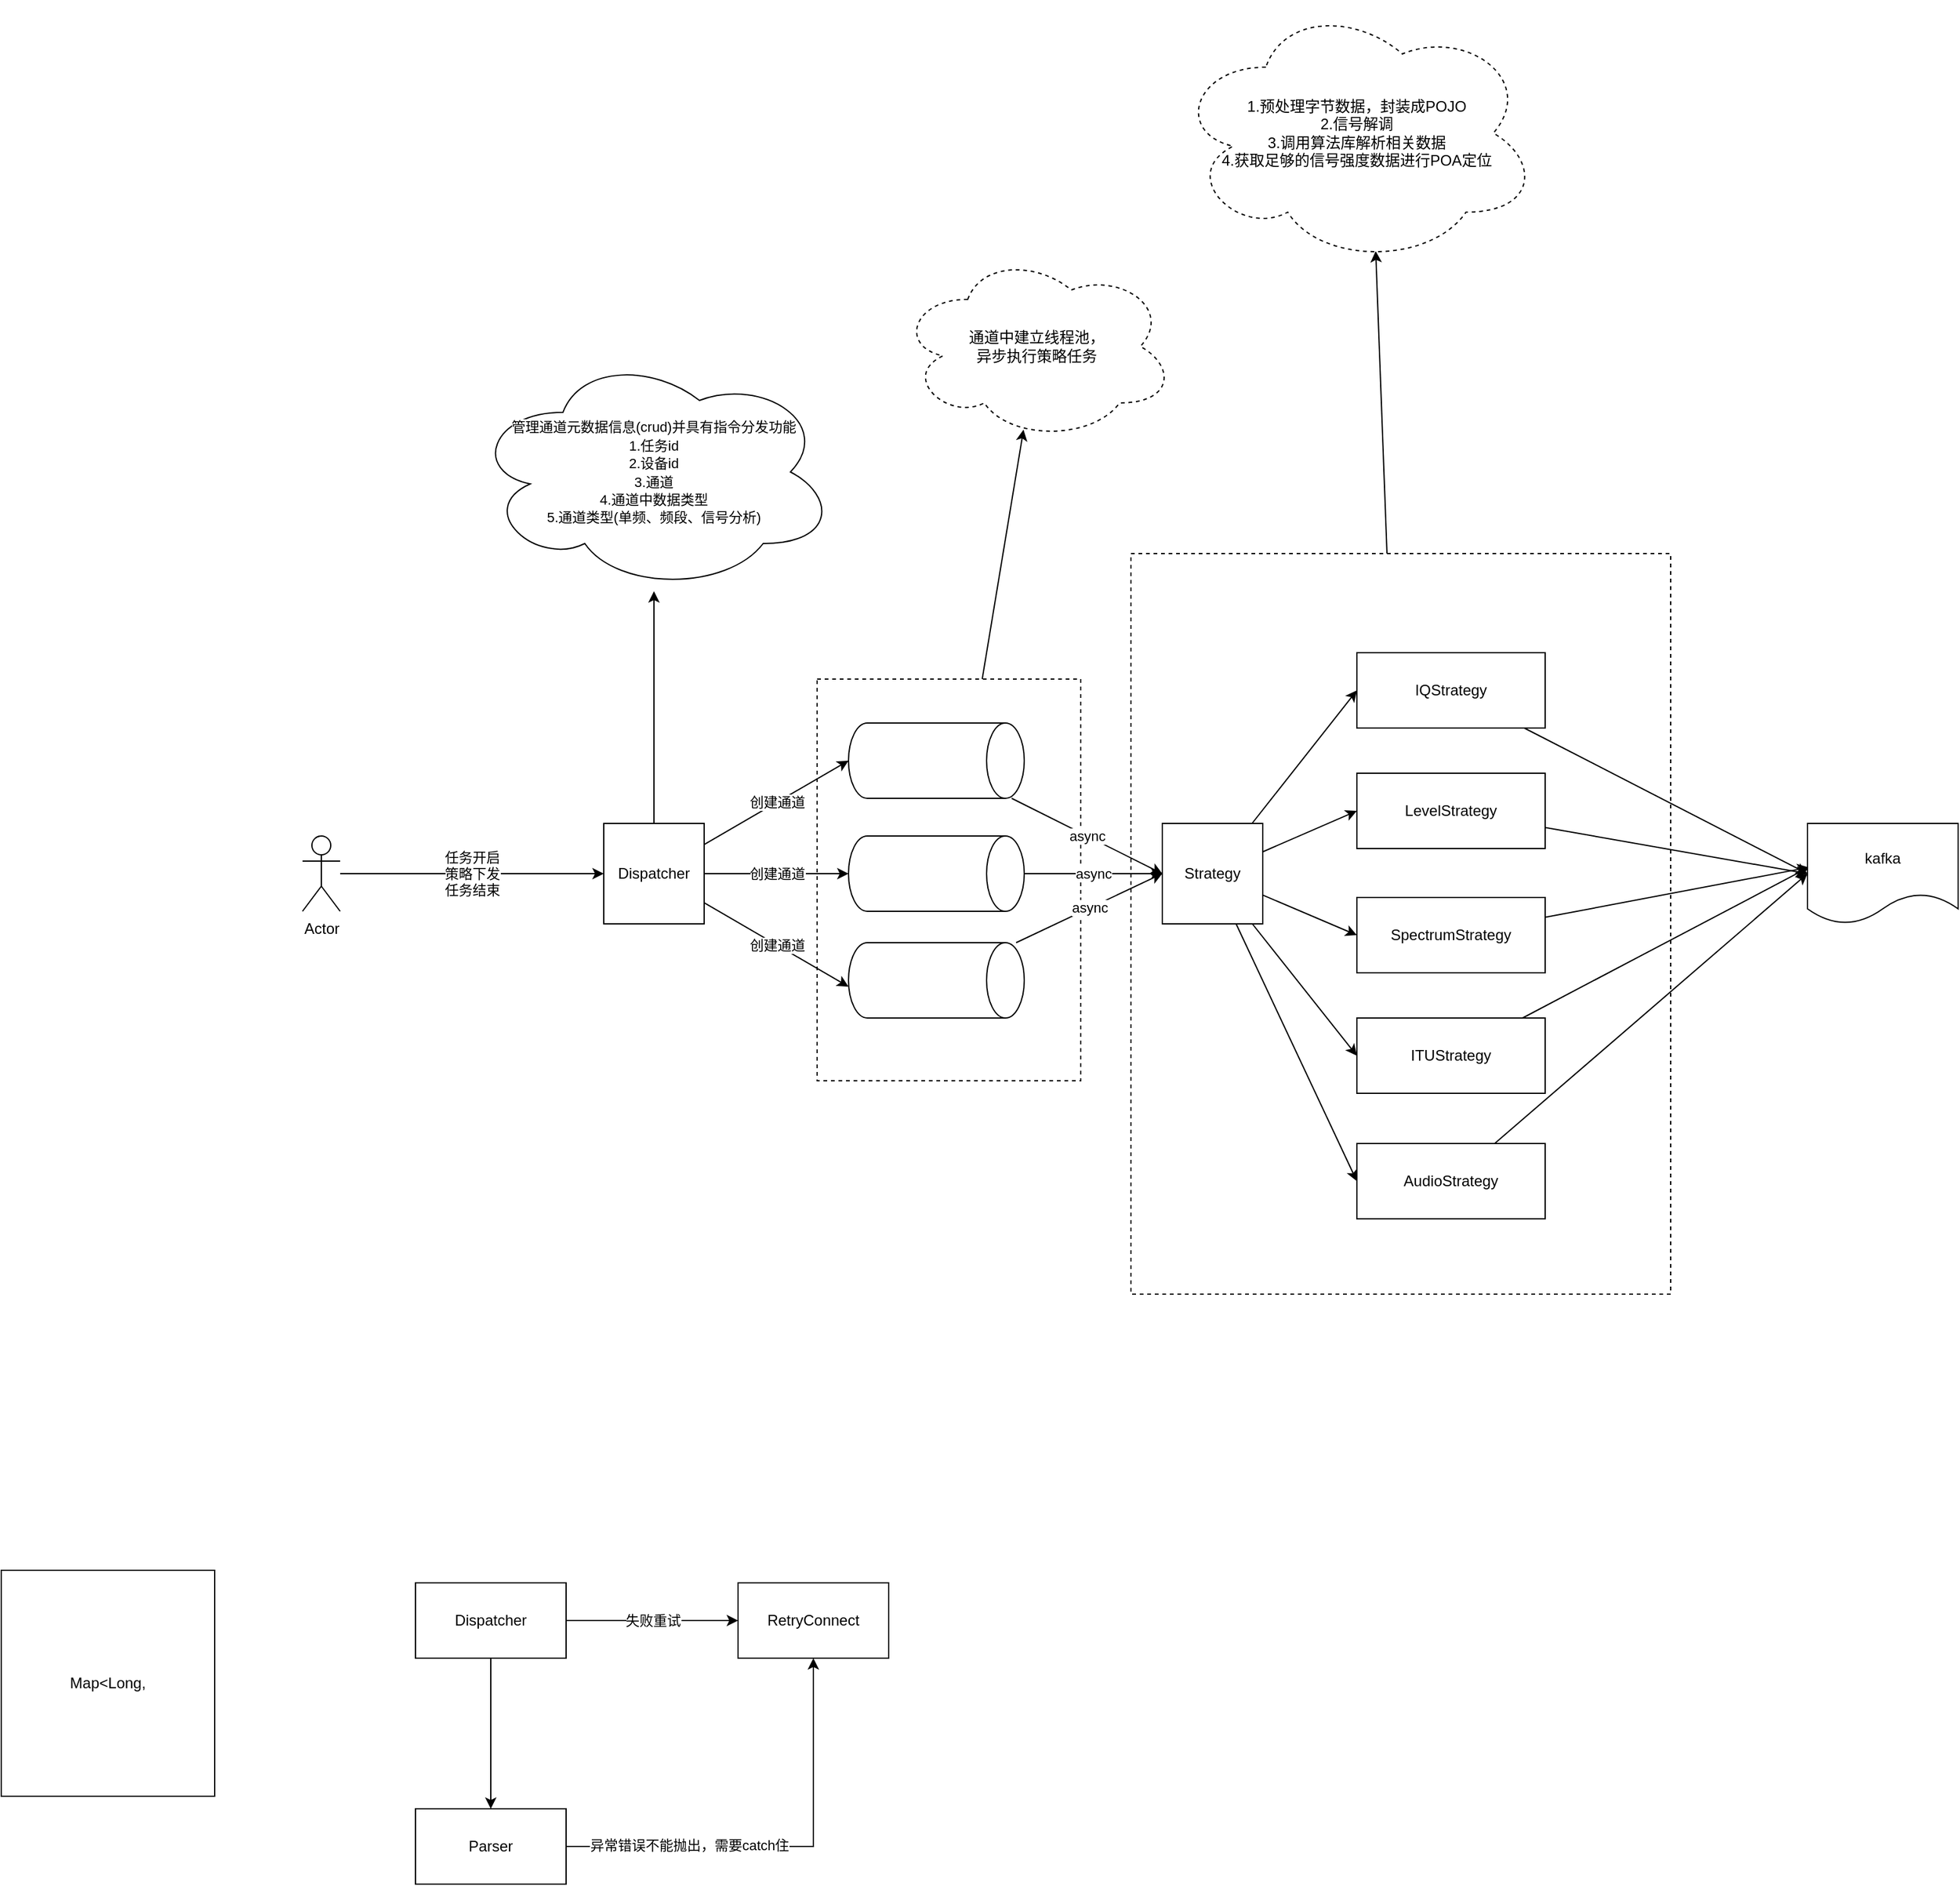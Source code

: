 <mxfile version="16.2.6" type="github">
  <diagram id="RUQsFnbUJq-Mqz2fyxsd" name="Page-1">
    <mxGraphModel dx="1944" dy="1780" grid="1" gridSize="10" guides="1" tooltips="1" connect="1" arrows="1" fold="1" page="1" pageScale="1" pageWidth="827" pageHeight="1169" math="0" shadow="0">
      <root>
        <mxCell id="0" />
        <mxCell id="1" parent="0" />
        <mxCell id="eBv0B-di4ZEDUPEKcxFU-49" style="edgeStyle=none;rounded=0;orthogonalLoop=1;jettySize=auto;html=1;" parent="1" source="eBv0B-di4ZEDUPEKcxFU-46" edge="1">
          <mxGeometry relative="1" as="geometry">
            <mxPoint x="655" y="-251" as="targetPoint" />
          </mxGeometry>
        </mxCell>
        <mxCell id="eBv0B-di4ZEDUPEKcxFU-46" value="" style="rounded=0;whiteSpace=wrap;html=1;dashed=1;" parent="1" vertex="1">
          <mxGeometry x="460" y="-10" width="430" height="590" as="geometry" />
        </mxCell>
        <mxCell id="eBv0B-di4ZEDUPEKcxFU-40" style="edgeStyle=none;rounded=0;orthogonalLoop=1;jettySize=auto;html=1;entryX=0.452;entryY=0.942;entryDx=0;entryDy=0;entryPerimeter=0;" parent="1" source="eBv0B-di4ZEDUPEKcxFU-38" target="eBv0B-di4ZEDUPEKcxFU-39" edge="1">
          <mxGeometry relative="1" as="geometry">
            <mxPoint x="380" y="-100" as="targetPoint" />
          </mxGeometry>
        </mxCell>
        <mxCell id="eBv0B-di4ZEDUPEKcxFU-38" value="" style="rounded=0;whiteSpace=wrap;html=1;dashed=1;align=center;" parent="1" vertex="1">
          <mxGeometry x="210" y="90" width="210" height="320" as="geometry" />
        </mxCell>
        <mxCell id="eBv0B-di4ZEDUPEKcxFU-5" value="async" style="edgeStyle=none;rounded=0;orthogonalLoop=1;jettySize=auto;html=1;entryX=0;entryY=0.5;entryDx=0;entryDy=0;" parent="1" source="CdNG3Kp7nSvcDPpL_KvK-7" target="eBv0B-di4ZEDUPEKcxFU-3" edge="1">
          <mxGeometry relative="1" as="geometry" />
        </mxCell>
        <mxCell id="CdNG3Kp7nSvcDPpL_KvK-7" value="" style="shape=cylinder3;whiteSpace=wrap;html=1;boundedLbl=1;backgroundOutline=1;size=15;rotation=90;" parent="1" vertex="1">
          <mxGeometry x="275" y="85" width="60" height="140" as="geometry" />
        </mxCell>
        <mxCell id="CdNG3Kp7nSvcDPpL_KvK-12" value="创建通道" style="edgeStyle=none;rounded=0;orthogonalLoop=1;jettySize=auto;html=1;" parent="1" source="CdNG3Kp7nSvcDPpL_KvK-10" edge="1">
          <mxGeometry relative="1" as="geometry">
            <mxPoint x="235" y="155" as="targetPoint" />
          </mxGeometry>
        </mxCell>
        <mxCell id="CdNG3Kp7nSvcDPpL_KvK-13" value="创建通道" style="edgeStyle=none;rounded=0;orthogonalLoop=1;jettySize=auto;html=1;entryX=0.5;entryY=1;entryDx=0;entryDy=0;entryPerimeter=0;" parent="1" source="CdNG3Kp7nSvcDPpL_KvK-10" edge="1">
          <mxGeometry relative="1" as="geometry">
            <mxPoint x="235" y="245.0" as="targetPoint" />
          </mxGeometry>
        </mxCell>
        <mxCell id="CdNG3Kp7nSvcDPpL_KvK-14" value="创建通道" style="edgeStyle=none;rounded=0;orthogonalLoop=1;jettySize=auto;html=1;entryX=0.5;entryY=1;entryDx=0;entryDy=0;entryPerimeter=0;" parent="1" source="CdNG3Kp7nSvcDPpL_KvK-10" edge="1">
          <mxGeometry relative="1" as="geometry">
            <mxPoint x="235" y="335" as="targetPoint" />
          </mxGeometry>
        </mxCell>
        <mxCell id="eBv0B-di4ZEDUPEKcxFU-9" style="edgeStyle=none;rounded=0;orthogonalLoop=1;jettySize=auto;html=1;" parent="1" source="CdNG3Kp7nSvcDPpL_KvK-10" target="eBv0B-di4ZEDUPEKcxFU-8" edge="1">
          <mxGeometry relative="1" as="geometry" />
        </mxCell>
        <mxCell id="CdNG3Kp7nSvcDPpL_KvK-10" value="Dispatcher" style="whiteSpace=wrap;html=1;aspect=fixed;" parent="1" vertex="1">
          <mxGeometry x="40" y="205" width="80" height="80" as="geometry" />
        </mxCell>
        <mxCell id="OfpSlJqw6SoaU7qYj6EQ-3" value="任务开启&lt;br&gt;策略下发&lt;br&gt;任务结束" style="edgeStyle=none;rounded=0;orthogonalLoop=1;jettySize=auto;html=1;entryX=0;entryY=0.5;entryDx=0;entryDy=0;" parent="1" source="OfpSlJqw6SoaU7qYj6EQ-1" target="CdNG3Kp7nSvcDPpL_KvK-10" edge="1">
          <mxGeometry relative="1" as="geometry" />
        </mxCell>
        <mxCell id="OfpSlJqw6SoaU7qYj6EQ-1" value="Actor" style="shape=umlActor;verticalLabelPosition=bottom;verticalAlign=top;html=1;outlineConnect=0;" parent="1" vertex="1">
          <mxGeometry x="-200" y="215" width="30" height="60" as="geometry" />
        </mxCell>
        <mxCell id="eBv0B-di4ZEDUPEKcxFU-10" value="async" style="edgeStyle=none;rounded=0;orthogonalLoop=1;jettySize=auto;html=1;entryX=0;entryY=0.5;entryDx=0;entryDy=0;" parent="1" source="eBv0B-di4ZEDUPEKcxFU-1" target="eBv0B-di4ZEDUPEKcxFU-3" edge="1">
          <mxGeometry relative="1" as="geometry" />
        </mxCell>
        <mxCell id="eBv0B-di4ZEDUPEKcxFU-1" value="" style="shape=cylinder3;whiteSpace=wrap;html=1;boundedLbl=1;backgroundOutline=1;size=15;rotation=90;" parent="1" vertex="1">
          <mxGeometry x="275" y="175" width="60" height="140" as="geometry" />
        </mxCell>
        <mxCell id="eBv0B-di4ZEDUPEKcxFU-7" value="async" style="edgeStyle=none;rounded=0;orthogonalLoop=1;jettySize=auto;html=1;entryX=0;entryY=0.5;entryDx=0;entryDy=0;" parent="1" source="eBv0B-di4ZEDUPEKcxFU-2" target="eBv0B-di4ZEDUPEKcxFU-3" edge="1">
          <mxGeometry relative="1" as="geometry" />
        </mxCell>
        <mxCell id="eBv0B-di4ZEDUPEKcxFU-2" value="" style="shape=cylinder3;whiteSpace=wrap;html=1;boundedLbl=1;backgroundOutline=1;size=15;rotation=90;" parent="1" vertex="1">
          <mxGeometry x="275" y="260" width="60" height="140" as="geometry" />
        </mxCell>
        <mxCell id="eBv0B-di4ZEDUPEKcxFU-20" style="edgeStyle=none;rounded=0;orthogonalLoop=1;jettySize=auto;html=1;entryX=0;entryY=0.5;entryDx=0;entryDy=0;" parent="1" source="eBv0B-di4ZEDUPEKcxFU-3" target="eBv0B-di4ZEDUPEKcxFU-19" edge="1">
          <mxGeometry relative="1" as="geometry" />
        </mxCell>
        <mxCell id="eBv0B-di4ZEDUPEKcxFU-24" style="edgeStyle=none;rounded=0;orthogonalLoop=1;jettySize=auto;html=1;entryX=0;entryY=0.5;entryDx=0;entryDy=0;" parent="1" source="eBv0B-di4ZEDUPEKcxFU-3" target="eBv0B-di4ZEDUPEKcxFU-21" edge="1">
          <mxGeometry relative="1" as="geometry" />
        </mxCell>
        <mxCell id="eBv0B-di4ZEDUPEKcxFU-25" style="edgeStyle=none;rounded=0;orthogonalLoop=1;jettySize=auto;html=1;entryX=0;entryY=0.5;entryDx=0;entryDy=0;" parent="1" source="eBv0B-di4ZEDUPEKcxFU-3" target="eBv0B-di4ZEDUPEKcxFU-22" edge="1">
          <mxGeometry relative="1" as="geometry" />
        </mxCell>
        <mxCell id="eBv0B-di4ZEDUPEKcxFU-26" style="edgeStyle=none;rounded=0;orthogonalLoop=1;jettySize=auto;html=1;entryX=0;entryY=0.5;entryDx=0;entryDy=0;" parent="1" source="eBv0B-di4ZEDUPEKcxFU-3" target="eBv0B-di4ZEDUPEKcxFU-23" edge="1">
          <mxGeometry relative="1" as="geometry" />
        </mxCell>
        <mxCell id="eBv0B-di4ZEDUPEKcxFU-28" style="edgeStyle=none;rounded=0;orthogonalLoop=1;jettySize=auto;html=1;entryX=0;entryY=0.5;entryDx=0;entryDy=0;" parent="1" source="eBv0B-di4ZEDUPEKcxFU-3" target="eBv0B-di4ZEDUPEKcxFU-27" edge="1">
          <mxGeometry relative="1" as="geometry" />
        </mxCell>
        <mxCell id="eBv0B-di4ZEDUPEKcxFU-3" value="&lt;div style=&quot;text-align: left&quot;&gt;Strategy&lt;/div&gt;" style="whiteSpace=wrap;html=1;aspect=fixed;" parent="1" vertex="1">
          <mxGeometry x="485" y="205" width="80" height="80" as="geometry" />
        </mxCell>
        <mxCell id="eBv0B-di4ZEDUPEKcxFU-8" value="&lt;span style=&quot;font-size: 11px ; background-color: rgb(255 , 255 , 255)&quot;&gt;管理通道元数据信息(crud)并具有指令分发功能&lt;/span&gt;&lt;br style=&quot;font-size: 11px&quot;&gt;&lt;span style=&quot;font-size: 11px ; background-color: rgb(255 , 255 , 255)&quot;&gt;1.任务id&lt;/span&gt;&lt;br style=&quot;font-size: 11px&quot;&gt;&lt;span style=&quot;font-size: 11px ; background-color: rgb(255 , 255 , 255)&quot;&gt;2.设备id&lt;/span&gt;&lt;br style=&quot;font-size: 11px&quot;&gt;&lt;span style=&quot;font-size: 11px ; background-color: rgb(255 , 255 , 255)&quot;&gt;3.通道&lt;/span&gt;&lt;br style=&quot;font-size: 11px&quot;&gt;&lt;span style=&quot;font-size: 11px ; background-color: rgb(255 , 255 , 255)&quot;&gt;4.通道中数据类型&lt;/span&gt;&lt;br style=&quot;font-size: 11px&quot;&gt;&lt;span style=&quot;font-size: 11px ; background-color: rgb(255 , 255 , 255)&quot;&gt;5.通道类型&lt;/span&gt;&lt;span style=&quot;font-size: 11px ; background-color: rgb(255 , 255 , 255)&quot;&gt;(单频、频段、信号分析)&lt;/span&gt;" style="ellipse;shape=cloud;whiteSpace=wrap;html=1;" parent="1" vertex="1">
          <mxGeometry x="-65" y="-170" width="290" height="190" as="geometry" />
        </mxCell>
        <mxCell id="eBv0B-di4ZEDUPEKcxFU-31" style="edgeStyle=none;rounded=0;orthogonalLoop=1;jettySize=auto;html=1;entryX=0;entryY=0.5;entryDx=0;entryDy=0;" parent="1" source="eBv0B-di4ZEDUPEKcxFU-19" target="eBv0B-di4ZEDUPEKcxFU-30" edge="1">
          <mxGeometry relative="1" as="geometry" />
        </mxCell>
        <mxCell id="eBv0B-di4ZEDUPEKcxFU-19" value="IQ&lt;span style=&quot;color: rgba(0 , 0 , 0 , 0) ; font-family: monospace ; font-size: 0px&quot;&gt;%3CmxGraphModel%3E%3Croot%3E%3CmxCell%20id%3D%220%22%2F%3E%3CmxCell%20id%3D%221%22%20parent%3D%220%22%2F%3E%3CmxCell%20id%3D%222%22%20value%3D%22%22%20style%3D%22rounded%3D0%3BwhiteSpace%3Dwrap%3Bhtml%3D1%3B%22%20vertex%3D%221%22%20parent%3D%221%22%3E%3CmxGeometry%20x%3D%22600%22%20y%3D%22310%22%20width%3D%22120%22%20height%3D%2260%22%20as%3D%22geometry%22%2F%3E%3C%2FmxCell%3E%3C%2Froot%3E%3C%2FmxGraphModel%3E&lt;/span&gt;&lt;span style=&quot;text-align: left&quot;&gt;Strategy&lt;/span&gt;" style="rounded=0;whiteSpace=wrap;html=1;" parent="1" vertex="1">
          <mxGeometry x="640" y="69" width="150" height="60" as="geometry" />
        </mxCell>
        <mxCell id="eBv0B-di4ZEDUPEKcxFU-45" style="edgeStyle=none;rounded=0;orthogonalLoop=1;jettySize=auto;html=1;entryX=0;entryY=0.5;entryDx=0;entryDy=0;" parent="1" source="eBv0B-di4ZEDUPEKcxFU-21" target="eBv0B-di4ZEDUPEKcxFU-30" edge="1">
          <mxGeometry relative="1" as="geometry">
            <mxPoint x="980" y="230" as="targetPoint" />
          </mxGeometry>
        </mxCell>
        <mxCell id="eBv0B-di4ZEDUPEKcxFU-21" value="&lt;div style=&quot;text-align: center&quot;&gt;&lt;span style=&quot;text-align: left&quot;&gt;LevelStrategy&lt;/span&gt;&lt;/div&gt;" style="rounded=0;whiteSpace=wrap;html=1;" parent="1" vertex="1">
          <mxGeometry x="640" y="165" width="150" height="60" as="geometry" />
        </mxCell>
        <mxCell id="eBv0B-di4ZEDUPEKcxFU-44" style="edgeStyle=none;rounded=0;orthogonalLoop=1;jettySize=auto;html=1;" parent="1" source="eBv0B-di4ZEDUPEKcxFU-22" edge="1">
          <mxGeometry relative="1" as="geometry">
            <mxPoint x="1000" y="240" as="targetPoint" />
          </mxGeometry>
        </mxCell>
        <mxCell id="eBv0B-di4ZEDUPEKcxFU-22" value="&lt;div style=&quot;text-align: center&quot;&gt;&lt;span style=&quot;text-align: left&quot;&gt;SpectrumStrategy&lt;/span&gt;&lt;/div&gt;" style="rounded=0;whiteSpace=wrap;html=1;" parent="1" vertex="1">
          <mxGeometry x="640" y="264" width="150" height="60" as="geometry" />
        </mxCell>
        <mxCell id="eBv0B-di4ZEDUPEKcxFU-43" style="edgeStyle=none;rounded=0;orthogonalLoop=1;jettySize=auto;html=1;" parent="1" source="eBv0B-di4ZEDUPEKcxFU-23" edge="1">
          <mxGeometry relative="1" as="geometry">
            <mxPoint x="1000" y="240" as="targetPoint" />
          </mxGeometry>
        </mxCell>
        <mxCell id="eBv0B-di4ZEDUPEKcxFU-23" value="&lt;div style=&quot;text-align: center&quot;&gt;&lt;span style=&quot;text-align: left&quot;&gt;ITUStrategy&lt;/span&gt;&lt;/div&gt;" style="rounded=0;whiteSpace=wrap;html=1;" parent="1" vertex="1">
          <mxGeometry x="640" y="360" width="150" height="60" as="geometry" />
        </mxCell>
        <mxCell id="eBv0B-di4ZEDUPEKcxFU-42" style="edgeStyle=none;rounded=0;orthogonalLoop=1;jettySize=auto;html=1;entryX=0;entryY=0.5;entryDx=0;entryDy=0;" parent="1" source="eBv0B-di4ZEDUPEKcxFU-27" target="eBv0B-di4ZEDUPEKcxFU-30" edge="1">
          <mxGeometry relative="1" as="geometry" />
        </mxCell>
        <mxCell id="eBv0B-di4ZEDUPEKcxFU-27" value="&lt;div style=&quot;text-align: center&quot;&gt;&lt;span style=&quot;text-align: left&quot;&gt;AudioStrategy&lt;/span&gt;&lt;/div&gt;" style="rounded=0;whiteSpace=wrap;html=1;" parent="1" vertex="1">
          <mxGeometry x="640" y="460" width="150" height="60" as="geometry" />
        </mxCell>
        <mxCell id="eBv0B-di4ZEDUPEKcxFU-30" value="kafka" style="shape=document;whiteSpace=wrap;html=1;boundedLbl=1;" parent="1" vertex="1">
          <mxGeometry x="999" y="205" width="120" height="80" as="geometry" />
        </mxCell>
        <mxCell id="eBv0B-di4ZEDUPEKcxFU-39" value="通道中建立线程池，&lt;br&gt;异步执行策略任务" style="ellipse;shape=cloud;whiteSpace=wrap;html=1;dashed=1;" parent="1" vertex="1">
          <mxGeometry x="275" y="-250" width="220" height="150" as="geometry" />
        </mxCell>
        <mxCell id="eBv0B-di4ZEDUPEKcxFU-47" value="1.预处理字节数据，封装成POJO&lt;br&gt;2.信号解调&lt;br&gt;3.调用算法库解析相关数据&lt;br&gt;4.获取足够的信号强度数据进行POA定位" style="ellipse;shape=cloud;whiteSpace=wrap;html=1;dashed=1;" parent="1" vertex="1">
          <mxGeometry x="495" y="-450" width="290" height="210" as="geometry" />
        </mxCell>
        <mxCell id="ZszwFvxXXQUjUls2H86l-7" value="失败重试" style="edgeStyle=orthogonalEdgeStyle;rounded=0;orthogonalLoop=1;jettySize=auto;html=1;entryX=0;entryY=0.5;entryDx=0;entryDy=0;" edge="1" parent="1" source="ZszwFvxXXQUjUls2H86l-3" target="ZszwFvxXXQUjUls2H86l-6">
          <mxGeometry relative="1" as="geometry" />
        </mxCell>
        <mxCell id="ZszwFvxXXQUjUls2H86l-9" style="edgeStyle=orthogonalEdgeStyle;rounded=0;orthogonalLoop=1;jettySize=auto;html=1;entryX=0.5;entryY=0;entryDx=0;entryDy=0;" edge="1" parent="1" source="ZszwFvxXXQUjUls2H86l-3" target="ZszwFvxXXQUjUls2H86l-4">
          <mxGeometry relative="1" as="geometry" />
        </mxCell>
        <mxCell id="ZszwFvxXXQUjUls2H86l-3" value="Dispatcher" style="rounded=0;whiteSpace=wrap;html=1;" vertex="1" parent="1">
          <mxGeometry x="-110" y="810" width="120" height="60" as="geometry" />
        </mxCell>
        <mxCell id="ZszwFvxXXQUjUls2H86l-18" style="edgeStyle=orthogonalEdgeStyle;rounded=0;orthogonalLoop=1;jettySize=auto;html=1;entryX=0.5;entryY=1;entryDx=0;entryDy=0;" edge="1" parent="1" source="ZszwFvxXXQUjUls2H86l-4" target="ZszwFvxXXQUjUls2H86l-6">
          <mxGeometry relative="1" as="geometry">
            <Array as="points">
              <mxPoint x="207" y="1020" />
            </Array>
          </mxGeometry>
        </mxCell>
        <mxCell id="ZszwFvxXXQUjUls2H86l-21" value="异常错误不能抛出，需要catch住" style="edgeLabel;html=1;align=center;verticalAlign=middle;resizable=0;points=[];" vertex="1" connectable="0" parent="ZszwFvxXXQUjUls2H86l-18">
          <mxGeometry x="-0.648" y="1" relative="1" as="geometry">
            <mxPoint x="37" as="offset" />
          </mxGeometry>
        </mxCell>
        <mxCell id="ZszwFvxXXQUjUls2H86l-4" value="Parser" style="rounded=0;whiteSpace=wrap;html=1;" vertex="1" parent="1">
          <mxGeometry x="-110" y="990" width="120" height="60" as="geometry" />
        </mxCell>
        <mxCell id="ZszwFvxXXQUjUls2H86l-6" value="RetryConnect" style="rounded=0;whiteSpace=wrap;html=1;" vertex="1" parent="1">
          <mxGeometry x="147" y="810" width="120" height="60" as="geometry" />
        </mxCell>
        <mxCell id="ZszwFvxXXQUjUls2H86l-19" value="" style="shape=image;html=1;verticalAlign=top;verticalLabelPosition=bottom;labelBackgroundColor=#ffffff;imageAspect=0;aspect=fixed;image=https://cdn3.iconfinder.com/data/icons/flat-actions-icons-9/792/Close_Icon-128.png" vertex="1" parent="1">
          <mxGeometry x="160" y="896" width="94" height="94" as="geometry" />
        </mxCell>
        <mxCell id="ZszwFvxXXQUjUls2H86l-23" value="Map&amp;lt;Long," style="rounded=0;whiteSpace=wrap;html=1;" vertex="1" parent="1">
          <mxGeometry x="-440" y="800" width="170" height="180" as="geometry" />
        </mxCell>
      </root>
    </mxGraphModel>
  </diagram>
</mxfile>
